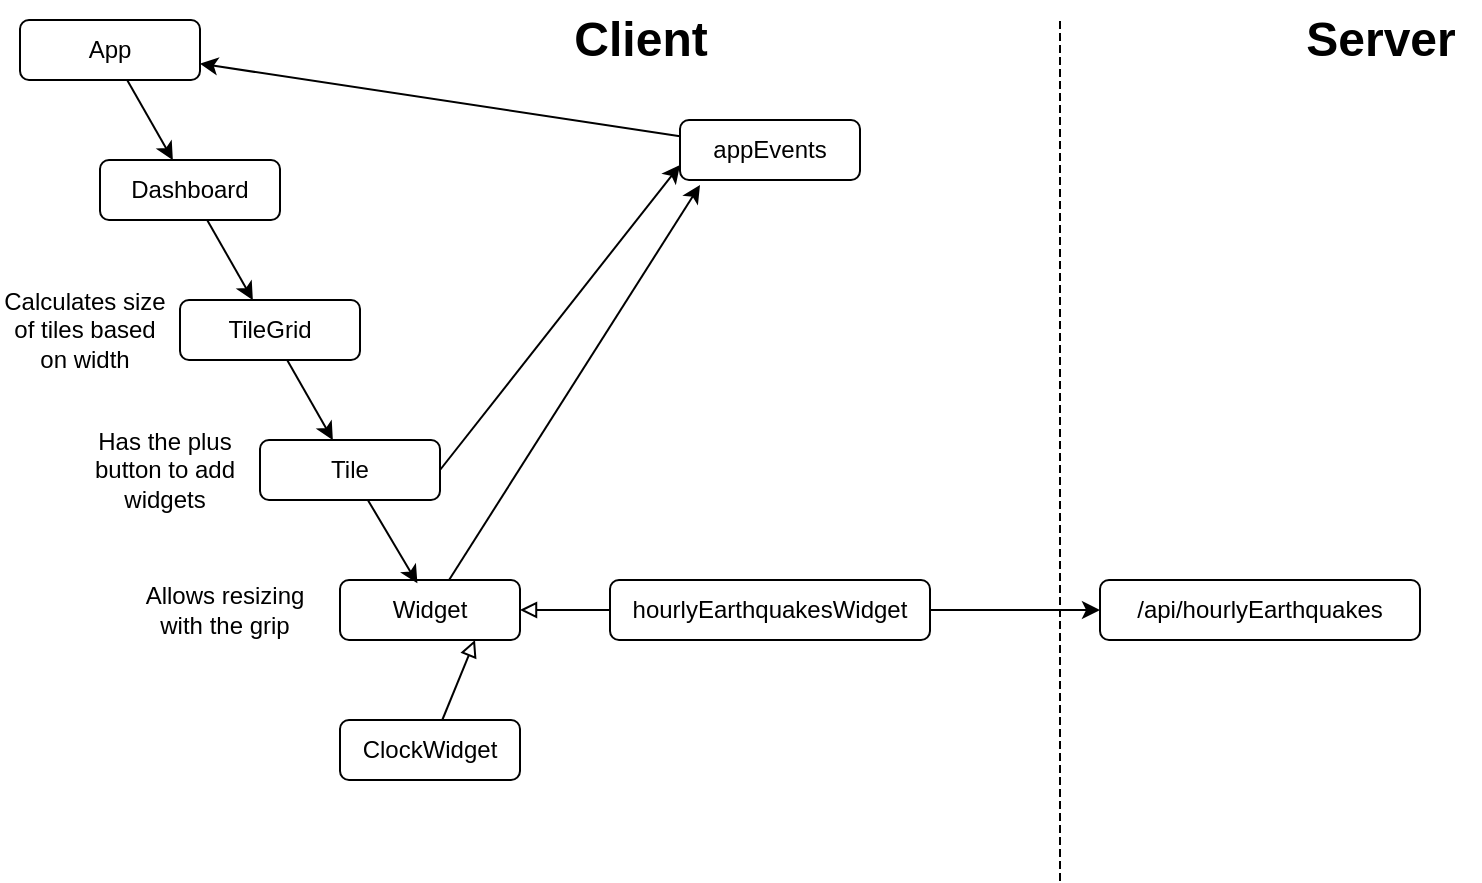 <mxfile version="12.4.2" type="github" pages="1"><diagram id="RNDEi-LZfNxeOYl0gEr0" name="Page-1"><mxGraphModel dx="782" dy="420" grid="1" gridSize="10" guides="1" tooltips="1" connect="1" arrows="1" fold="1" page="1" pageScale="1" pageWidth="850" pageHeight="1100" math="0" shadow="0"><root><mxCell id="0"/><mxCell id="1" parent="0"/><mxCell id="EkOB0BA6rcE_iGvMk_7d-1" value="App" style="rounded=1;whiteSpace=wrap;html=1;" vertex="1" parent="1"><mxGeometry x="40" y="20" width="90" height="30" as="geometry"/></mxCell><mxCell id="EkOB0BA6rcE_iGvMk_7d-2" value="Dashboard" style="rounded=1;whiteSpace=wrap;html=1;" vertex="1" parent="1"><mxGeometry x="80" y="90" width="90" height="30" as="geometry"/></mxCell><mxCell id="EkOB0BA6rcE_iGvMk_7d-3" value="TileGrid" style="rounded=1;whiteSpace=wrap;html=1;" vertex="1" parent="1"><mxGeometry x="120" y="160" width="90" height="30" as="geometry"/></mxCell><mxCell id="EkOB0BA6rcE_iGvMk_7d-4" value="Tile" style="rounded=1;whiteSpace=wrap;html=1;" vertex="1" parent="1"><mxGeometry x="160" y="230" width="90" height="30" as="geometry"/></mxCell><mxCell id="EkOB0BA6rcE_iGvMk_7d-5" value="Widget" style="rounded=1;whiteSpace=wrap;html=1;" vertex="1" parent="1"><mxGeometry x="200" y="300" width="90" height="30" as="geometry"/></mxCell><mxCell id="EkOB0BA6rcE_iGvMk_7d-6" value="appEvents" style="rounded=1;whiteSpace=wrap;html=1;" vertex="1" parent="1"><mxGeometry x="370" y="70" width="90" height="30" as="geometry"/></mxCell><mxCell id="EkOB0BA6rcE_iGvMk_7d-7" value="" style="endArrow=classic;html=1;" edge="1" parent="1" source="EkOB0BA6rcE_iGvMk_7d-6" target="EkOB0BA6rcE_iGvMk_7d-1"><mxGeometry width="50" height="50" relative="1" as="geometry"><mxPoint x="390" y="30" as="sourcePoint"/><mxPoint x="270" y="20" as="targetPoint"/></mxGeometry></mxCell><mxCell id="EkOB0BA6rcE_iGvMk_7d-8" value="" style="endArrow=classic;html=1;exitX=1;exitY=0.5;exitDx=0;exitDy=0;entryX=0;entryY=0.75;entryDx=0;entryDy=0;" edge="1" parent="1" source="EkOB0BA6rcE_iGvMk_7d-4" target="EkOB0BA6rcE_iGvMk_7d-6"><mxGeometry width="50" height="50" relative="1" as="geometry"><mxPoint x="140" y="37.5" as="sourcePoint"/><mxPoint x="380" y="95" as="targetPoint"/></mxGeometry></mxCell><mxCell id="EkOB0BA6rcE_iGvMk_7d-11" value="" style="endArrow=classic;html=1;" edge="1" parent="1" source="EkOB0BA6rcE_iGvMk_7d-1" target="EkOB0BA6rcE_iGvMk_7d-2"><mxGeometry width="50" height="50" relative="1" as="geometry"><mxPoint x="40" y="320" as="sourcePoint"/><mxPoint x="90" y="270" as="targetPoint"/></mxGeometry></mxCell><mxCell id="EkOB0BA6rcE_iGvMk_7d-12" value="" style="endArrow=classic;html=1;" edge="1" parent="1" source="EkOB0BA6rcE_iGvMk_7d-2" target="EkOB0BA6rcE_iGvMk_7d-3"><mxGeometry width="50" height="50" relative="1" as="geometry"><mxPoint x="103.571" y="60" as="sourcePoint"/><mxPoint x="126.429" y="100" as="targetPoint"/></mxGeometry></mxCell><mxCell id="EkOB0BA6rcE_iGvMk_7d-13" value="" style="endArrow=classic;html=1;" edge="1" parent="1" source="EkOB0BA6rcE_iGvMk_7d-3" target="EkOB0BA6rcE_iGvMk_7d-4"><mxGeometry width="50" height="50" relative="1" as="geometry"><mxPoint x="143.571" y="130" as="sourcePoint"/><mxPoint x="166.429" y="170" as="targetPoint"/></mxGeometry></mxCell><mxCell id="EkOB0BA6rcE_iGvMk_7d-14" value="" style="endArrow=classic;html=1;entryX=0.43;entryY=0.056;entryDx=0;entryDy=0;entryPerimeter=0;" edge="1" parent="1" source="EkOB0BA6rcE_iGvMk_7d-4" target="EkOB0BA6rcE_iGvMk_7d-5"><mxGeometry width="50" height="50" relative="1" as="geometry"><mxPoint x="210" y="250" as="sourcePoint"/><mxPoint x="206.429" y="240" as="targetPoint"/></mxGeometry></mxCell><mxCell id="EkOB0BA6rcE_iGvMk_7d-15" value="ClockWidget" style="rounded=1;whiteSpace=wrap;html=1;" vertex="1" parent="1"><mxGeometry x="200" y="370" width="90" height="30" as="geometry"/></mxCell><mxCell id="EkOB0BA6rcE_iGvMk_7d-17" value="" style="endArrow=classic;html=1;entryX=0;entryY=0.75;entryDx=0;entryDy=0;" edge="1" parent="1" source="EkOB0BA6rcE_iGvMk_7d-5"><mxGeometry width="50" height="50" relative="1" as="geometry"><mxPoint x="260" y="255" as="sourcePoint"/><mxPoint x="380" y="102.5" as="targetPoint"/></mxGeometry></mxCell><mxCell id="EkOB0BA6rcE_iGvMk_7d-18" value="hourlyEarthquakesWidget" style="rounded=1;whiteSpace=wrap;html=1;" vertex="1" parent="1"><mxGeometry x="335" y="300" width="160" height="30" as="geometry"/></mxCell><mxCell id="EkOB0BA6rcE_iGvMk_7d-19" value="" style="endArrow=block;html=1;endFill=0;exitX=0;exitY=0.5;exitDx=0;exitDy=0;" edge="1" parent="1" source="EkOB0BA6rcE_iGvMk_7d-18" target="EkOB0BA6rcE_iGvMk_7d-5"><mxGeometry width="50" height="50" relative="1" as="geometry"><mxPoint x="390" y="300" as="sourcePoint"/><mxPoint x="372.857" y="380" as="targetPoint"/></mxGeometry></mxCell><mxCell id="EkOB0BA6rcE_iGvMk_7d-21" value="" style="endArrow=block;html=1;endFill=0;entryX=0.75;entryY=1;entryDx=0;entryDy=0;" edge="1" parent="1" source="EkOB0BA6rcE_iGvMk_7d-15" target="EkOB0BA6rcE_iGvMk_7d-5"><mxGeometry width="50" height="50" relative="1" as="geometry"><mxPoint x="387.5" y="330" as="sourcePoint"/><mxPoint x="300" y="326.698" as="targetPoint"/></mxGeometry></mxCell><mxCell id="EkOB0BA6rcE_iGvMk_7d-22" value="" style="shape=partialRectangle;whiteSpace=wrap;html=1;right=0;top=0;bottom=0;fillColor=none;routingCenterX=-0.5;dashed=1;" vertex="1" parent="1"><mxGeometry x="560" y="20" width="30" height="430" as="geometry"/></mxCell><mxCell id="EkOB0BA6rcE_iGvMk_7d-23" value="Server" style="text;strokeColor=none;fillColor=none;html=1;fontSize=24;fontStyle=1;verticalAlign=middle;align=center;dashed=1;" vertex="1" parent="1"><mxGeometry x="670" y="10" width="100" height="40" as="geometry"/></mxCell><mxCell id="EkOB0BA6rcE_iGvMk_7d-24" value="Client" style="text;strokeColor=none;fillColor=none;html=1;fontSize=24;fontStyle=1;verticalAlign=middle;align=center;dashed=1;" vertex="1" parent="1"><mxGeometry x="300" y="10" width="100" height="40" as="geometry"/></mxCell><mxCell id="EkOB0BA6rcE_iGvMk_7d-25" value="/api/hourlyEarthquakes" style="rounded=1;whiteSpace=wrap;html=1;" vertex="1" parent="1"><mxGeometry x="580" y="300" width="160" height="30" as="geometry"/></mxCell><mxCell id="EkOB0BA6rcE_iGvMk_7d-26" value="" style="endArrow=classic;html=1;exitX=1;exitY=0.5;exitDx=0;exitDy=0;" edge="1" parent="1" source="EkOB0BA6rcE_iGvMk_7d-18" target="EkOB0BA6rcE_iGvMk_7d-25"><mxGeometry width="50" height="50" relative="1" as="geometry"><mxPoint x="260" y="255" as="sourcePoint"/><mxPoint x="380" y="102.5" as="targetPoint"/></mxGeometry></mxCell><mxCell id="EkOB0BA6rcE_iGvMk_7d-27" value="Calculates size of tiles based on width" style="text;html=1;strokeColor=none;fillColor=none;align=center;verticalAlign=middle;whiteSpace=wrap;rounded=0;dashed=1;" vertex="1" parent="1"><mxGeometry x="30" y="165" width="85" height="20" as="geometry"/></mxCell><mxCell id="EkOB0BA6rcE_iGvMk_7d-28" value="Allows resizing with the grip" style="text;html=1;strokeColor=none;fillColor=none;align=center;verticalAlign=middle;whiteSpace=wrap;rounded=0;dashed=1;" vertex="1" parent="1"><mxGeometry x="100" y="305" width="85" height="20" as="geometry"/></mxCell><mxCell id="EkOB0BA6rcE_iGvMk_7d-29" value="Has the plus button to add widgets" style="text;html=1;strokeColor=none;fillColor=none;align=center;verticalAlign=middle;whiteSpace=wrap;rounded=0;dashed=1;" vertex="1" parent="1"><mxGeometry x="70" y="235" width="85" height="20" as="geometry"/></mxCell></root></mxGraphModel></diagram></mxfile>
